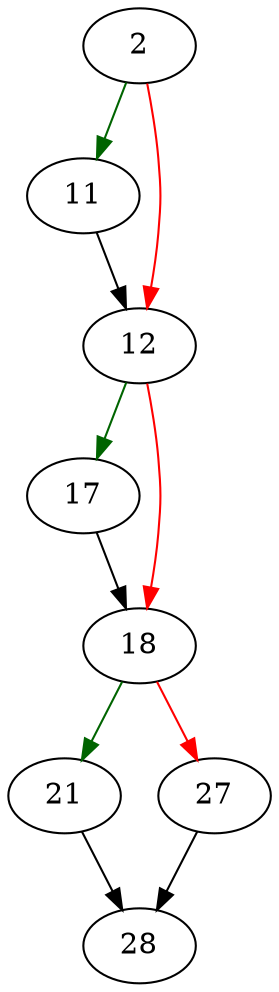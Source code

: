 strict digraph "isRealTable" {
	// Node definitions.
	2 [entry=true];
	11;
	12;
	17;
	18;
	21;
	27;
	28;

	// Edge definitions.
	2 -> 11 [
		color=darkgreen
		cond=true
	];
	2 -> 12 [
		color=red
		cond=false
	];
	11 -> 12;
	12 -> 17 [
		color=darkgreen
		cond=true
	];
	12 -> 18 [
		color=red
		cond=false
	];
	17 -> 18;
	18 -> 21 [
		color=darkgreen
		cond=true
	];
	18 -> 27 [
		color=red
		cond=false
	];
	21 -> 28;
	27 -> 28;
}